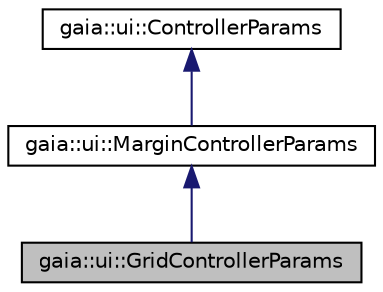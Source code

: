digraph G
{
  edge [fontname="Helvetica",fontsize="10",labelfontname="Helvetica",labelfontsize="10"];
  node [fontname="Helvetica",fontsize="10",shape=record];
  Node1 [label="gaia::ui::GridControllerParams",height=0.2,width=0.4,color="black", fillcolor="grey75", style="filled" fontcolor="black"];
  Node2 -> Node1 [dir=back,color="midnightblue",fontsize="10",style="solid",fontname="Helvetica"];
  Node2 [label="gaia::ui::MarginControllerParams",height=0.2,width=0.4,color="black", fillcolor="white", style="filled",URL="$de/dd1/classgaia_1_1ui_1_1_margin_controller_params.html",tooltip="Per-child layout information for layouts that support margins."];
  Node3 -> Node2 [dir=back,color="midnightblue",fontsize="10",style="solid",fontname="Helvetica"];
  Node3 [label="gaia::ui::ControllerParams",height=0.2,width=0.4,color="black", fillcolor="white", style="filled",URL="$de/d2f/classgaia_1_1ui_1_1_controller_params.html",tooltip="ControllerParams are used by widgets to tell their parents how they want to be laid out..."];
}
